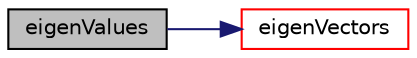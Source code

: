 digraph "eigenValues"
{
  bgcolor="transparent";
  edge [fontname="Helvetica",fontsize="10",labelfontname="Helvetica",labelfontsize="10"];
  node [fontname="Helvetica",fontsize="10",shape=record];
  rankdir="LR";
  Node89668 [label="eigenValues",height=0.2,width=0.4,color="black", fillcolor="grey75", style="filled", fontcolor="black"];
  Node89668 -> Node89669 [color="midnightblue",fontsize="10",style="solid",fontname="Helvetica"];
  Node89669 [label="eigenVectors",height=0.2,width=0.4,color="red",URL="$a21851.html#a223791e67f3e31579abc7865cbdbc3d0"];
}
